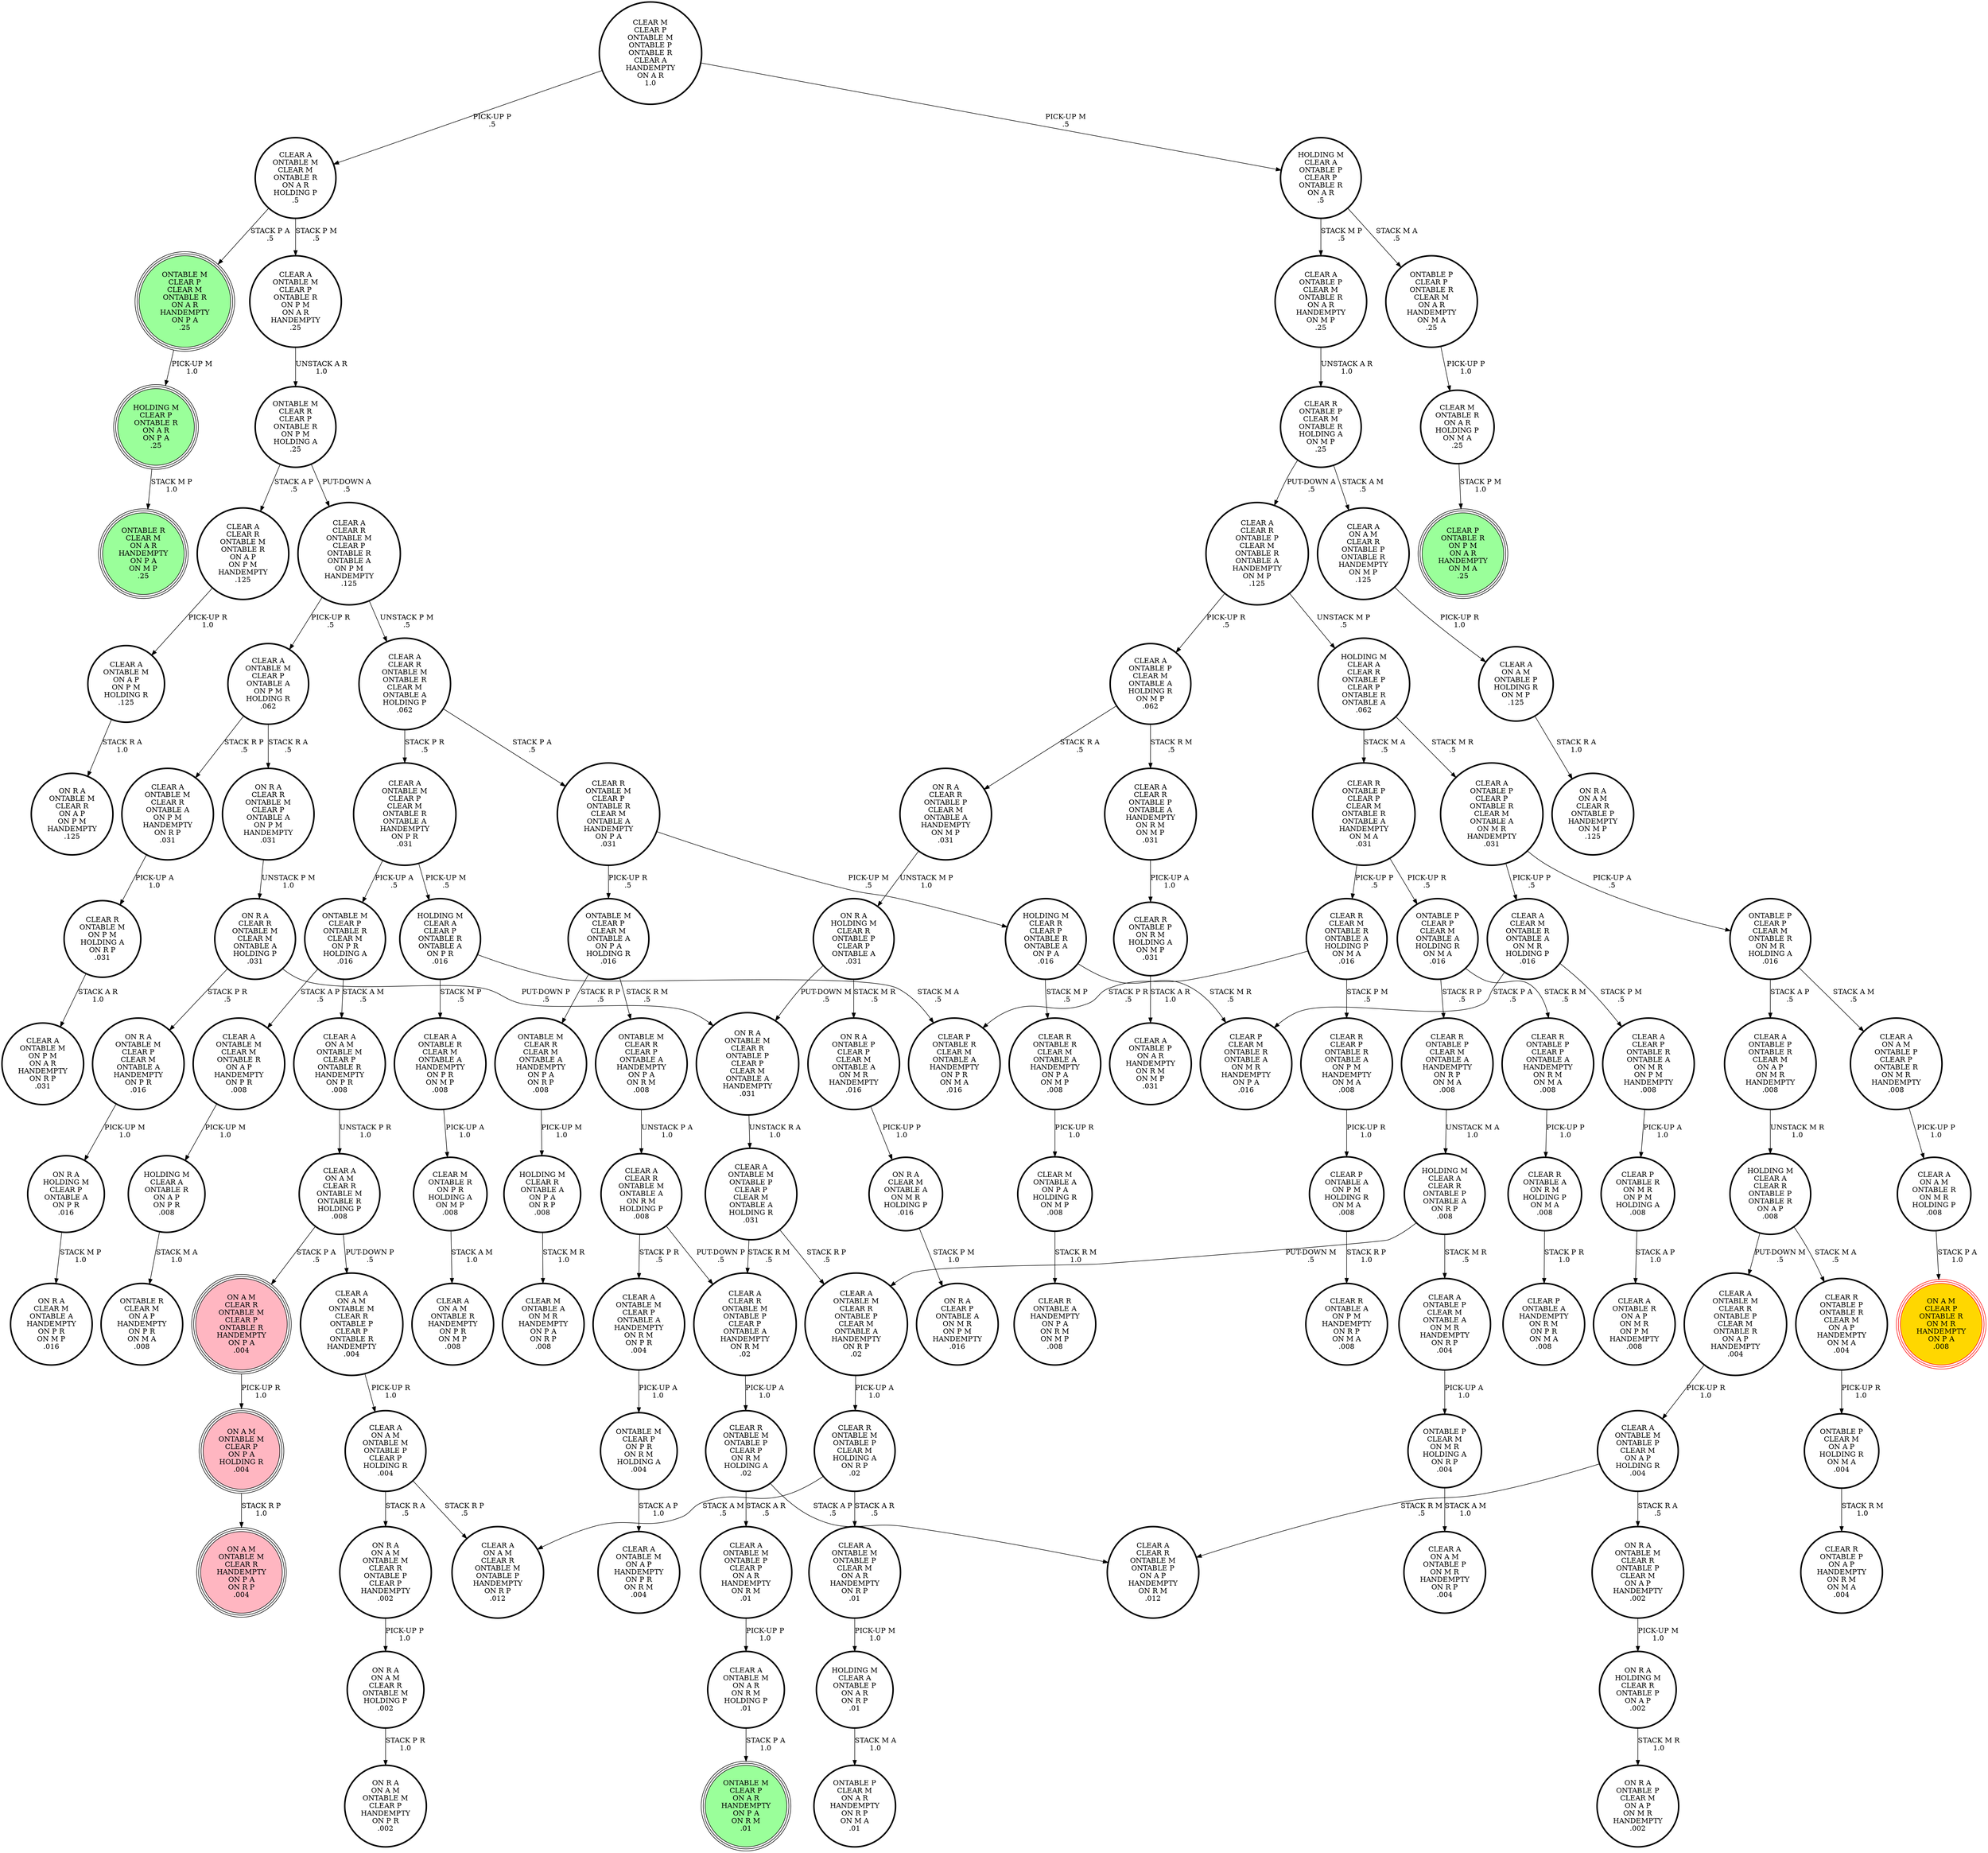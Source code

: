 digraph {
"ON A M\nONTABLE M\nCLEAR P\nON P A\nHOLDING R\n.004\n" -> "ON A M\nONTABLE M\nCLEAR R\nHANDEMPTY\nON P A\nON R P\n.004\n"[label="STACK R P\n1.0\n"];
"HOLDING M\nCLEAR A\nONTABLE R\nON A P\nON P R\n.008\n" -> "ONTABLE R\nCLEAR M\nON A P\nHANDEMPTY\nON P R\nON M A\n.008\n"[label="STACK M A\n1.0\n"];
"CLEAR A\nONTABLE M\nCLEAR R\nONTABLE P\nCLEAR M\nONTABLE R\nON A P\nHANDEMPTY\n.004\n" -> "CLEAR A\nONTABLE M\nONTABLE P\nCLEAR M\nON A P\nHOLDING R\n.004\n"[label="PICK-UP R\n1.0\n"];
"CLEAR A\nCLEAR R\nONTABLE M\nCLEAR P\nONTABLE R\nONTABLE A\nON P M\nHANDEMPTY\n.125\n" -> "CLEAR A\nONTABLE M\nCLEAR P\nONTABLE A\nON P M\nHOLDING R\n.062\n"[label="PICK-UP R\n.5\n"];
"CLEAR A\nCLEAR R\nONTABLE M\nCLEAR P\nONTABLE R\nONTABLE A\nON P M\nHANDEMPTY\n.125\n" -> "CLEAR A\nCLEAR R\nONTABLE M\nONTABLE R\nCLEAR M\nONTABLE A\nHOLDING P\n.062\n"[label="UNSTACK P M\n.5\n"];
"ON R A\nHOLDING M\nCLEAR R\nONTABLE P\nCLEAR P\nONTABLE A\n.031\n" -> "ON R A\nONTABLE P\nCLEAR P\nCLEAR M\nONTABLE A\nON M R\nHANDEMPTY\n.016\n"[label="STACK M R\n.5\n"];
"ON R A\nHOLDING M\nCLEAR R\nONTABLE P\nCLEAR P\nONTABLE A\n.031\n" -> "ON R A\nONTABLE M\nCLEAR R\nONTABLE P\nCLEAR P\nCLEAR M\nONTABLE A\nHANDEMPTY\n.031\n"[label="PUT-DOWN M\n.5\n"];
"ON R A\nONTABLE P\nCLEAR P\nCLEAR M\nONTABLE A\nON M R\nHANDEMPTY\n.016\n" -> "ON R A\nCLEAR M\nONTABLE A\nON M R\nHOLDING P\n.016\n"[label="PICK-UP P\n1.0\n"];
"CLEAR A\nONTABLE P\nCLEAR M\nONTABLE A\nON M R\nHANDEMPTY\nON R P\n.004\n" -> "ONTABLE P\nCLEAR M\nON M R\nHOLDING A\nON R P\n.004\n"[label="PICK-UP A\n1.0\n"];
"CLEAR A\nONTABLE M\nON A P\nON P M\nHOLDING R\n.125\n" -> "ON R A\nONTABLE M\nCLEAR R\nON A P\nON P M\nHANDEMPTY\n.125\n"[label="STACK R A\n1.0\n"];
"ON R A\nONTABLE M\nCLEAR P\nCLEAR M\nONTABLE A\nHANDEMPTY\nON P R\n.016\n" -> "ON R A\nHOLDING M\nCLEAR P\nONTABLE A\nON P R\n.016\n"[label="PICK-UP M\n1.0\n"];
"CLEAR A\nCLEAR R\nONTABLE P\nONTABLE A\nHANDEMPTY\nON R M\nON M P\n.031\n" -> "CLEAR R\nONTABLE P\nON R M\nHOLDING A\nON M P\n.031\n"[label="PICK-UP A\n1.0\n"];
"ONTABLE M\nCLEAR P\nCLEAR M\nONTABLE A\nON P A\nHOLDING R\n.016\n" -> "ONTABLE M\nCLEAR R\nCLEAR M\nONTABLE A\nHANDEMPTY\nON P A\nON R P\n.008\n"[label="STACK R P\n.5\n"];
"ONTABLE M\nCLEAR P\nCLEAR M\nONTABLE A\nON P A\nHOLDING R\n.016\n" -> "ONTABLE M\nCLEAR R\nCLEAR P\nONTABLE A\nHANDEMPTY\nON P A\nON R M\n.008\n"[label="STACK R M\n.5\n"];
"CLEAR A\nCLEAR R\nONTABLE M\nONTABLE R\nON A P\nON P M\nHANDEMPTY\n.125\n" -> "CLEAR A\nONTABLE M\nON A P\nON P M\nHOLDING R\n.125\n"[label="PICK-UP R\n1.0\n"];
"CLEAR A\nONTABLE P\nONTABLE R\nCLEAR M\nON A P\nON M R\nHANDEMPTY\n.008\n" -> "HOLDING M\nCLEAR A\nCLEAR R\nONTABLE P\nONTABLE R\nON A P\n.008\n"[label="UNSTACK M R\n1.0\n"];
"HOLDING M\nCLEAR A\nCLEAR R\nONTABLE P\nONTABLE R\nON A P\n.008\n" -> "CLEAR A\nONTABLE M\nCLEAR R\nONTABLE P\nCLEAR M\nONTABLE R\nON A P\nHANDEMPTY\n.004\n"[label="PUT-DOWN M\n.5\n"];
"HOLDING M\nCLEAR A\nCLEAR R\nONTABLE P\nONTABLE R\nON A P\n.008\n" -> "CLEAR R\nONTABLE P\nONTABLE R\nCLEAR M\nON A P\nHANDEMPTY\nON M A\n.004\n"[label="STACK M A\n.5\n"];
"ON R A\nCLEAR R\nONTABLE M\nCLEAR M\nONTABLE A\nHOLDING P\n.031\n" -> "ON R A\nONTABLE M\nCLEAR R\nONTABLE P\nCLEAR P\nCLEAR M\nONTABLE A\nHANDEMPTY\n.031\n"[label="PUT-DOWN P\n.5\n"];
"ON R A\nCLEAR R\nONTABLE M\nCLEAR M\nONTABLE A\nHOLDING P\n.031\n" -> "ON R A\nONTABLE M\nCLEAR P\nCLEAR M\nONTABLE A\nHANDEMPTY\nON P R\n.016\n"[label="STACK P R\n.5\n"];
"ONTABLE P\nCLEAR M\nON A P\nHOLDING R\nON M A\n.004\n" -> "CLEAR R\nONTABLE P\nON A P\nHANDEMPTY\nON R M\nON M A\n.004\n"[label="STACK R M\n1.0\n"];
"CLEAR A\nONTABLE M\nCLEAR P\nONTABLE A\nON P M\nHOLDING R\n.062\n" -> "CLEAR A\nONTABLE M\nCLEAR R\nONTABLE A\nON P M\nHANDEMPTY\nON R P\n.031\n"[label="STACK R P\n.5\n"];
"CLEAR A\nONTABLE M\nCLEAR P\nONTABLE A\nON P M\nHOLDING R\n.062\n" -> "ON R A\nCLEAR R\nONTABLE M\nCLEAR P\nONTABLE A\nON P M\nHANDEMPTY\n.031\n"[label="STACK R A\n.5\n"];
"HOLDING M\nCLEAR R\nCLEAR P\nONTABLE R\nONTABLE A\nON P A\n.016\n" -> "CLEAR P\nCLEAR M\nONTABLE R\nONTABLE A\nON M R\nHANDEMPTY\nON P A\n.016\n"[label="STACK M R\n.5\n"];
"HOLDING M\nCLEAR R\nCLEAR P\nONTABLE R\nONTABLE A\nON P A\n.016\n" -> "CLEAR R\nONTABLE R\nCLEAR M\nONTABLE A\nHANDEMPTY\nON P A\nON M P\n.008\n"[label="STACK M P\n.5\n"];
"CLEAR A\nONTABLE M\nCLEAR R\nONTABLE P\nCLEAR M\nONTABLE A\nHANDEMPTY\nON R P\n.02\n" -> "CLEAR R\nONTABLE M\nONTABLE P\nCLEAR M\nHOLDING A\nON R P\n.02\n"[label="PICK-UP A\n1.0\n"];
"CLEAR M\nONTABLE R\nON P R\nHOLDING A\nON M P\n.008\n" -> "CLEAR A\nON A M\nONTABLE R\nHANDEMPTY\nON P R\nON M P\n.008\n"[label="STACK A M\n1.0\n"];
"ONTABLE P\nCLEAR P\nCLEAR M\nONTABLE R\nON M R\nHOLDING A\n.016\n" -> "CLEAR A\nON A M\nONTABLE P\nCLEAR P\nONTABLE R\nON M R\nHANDEMPTY\n.008\n"[label="STACK A M\n.5\n"];
"ONTABLE P\nCLEAR P\nCLEAR M\nONTABLE R\nON M R\nHOLDING A\n.016\n" -> "CLEAR A\nONTABLE P\nONTABLE R\nCLEAR M\nON A P\nON M R\nHANDEMPTY\n.008\n"[label="STACK A P\n.5\n"];
"CLEAR A\nCLEAR P\nONTABLE R\nONTABLE A\nON M R\nON P M\nHANDEMPTY\n.008\n" -> "CLEAR P\nONTABLE R\nON M R\nON P M\nHOLDING A\n.008\n"[label="PICK-UP A\n1.0\n"];
"CLEAR M\nONTABLE A\nON P A\nHOLDING R\nON M P\n.008\n" -> "CLEAR R\nONTABLE A\nHANDEMPTY\nON P A\nON R M\nON M P\n.008\n"[label="STACK R M\n1.0\n"];
"CLEAR R\nONTABLE M\nONTABLE P\nCLEAR P\nON R M\nHOLDING A\n.02\n" -> "CLEAR A\nONTABLE M\nONTABLE P\nCLEAR P\nON A R\nHANDEMPTY\nON R M\n.01\n"[label="STACK A R\n.5\n"];
"CLEAR R\nONTABLE M\nONTABLE P\nCLEAR P\nON R M\nHOLDING A\n.02\n" -> "CLEAR A\nCLEAR R\nONTABLE M\nONTABLE P\nON A P\nHANDEMPTY\nON R M\n.012\n"[label="STACK A P\n.5\n"];
"ON R A\nONTABLE M\nCLEAR R\nONTABLE P\nCLEAR P\nCLEAR M\nONTABLE A\nHANDEMPTY\n.031\n" -> "CLEAR A\nONTABLE M\nONTABLE P\nCLEAR P\nCLEAR M\nONTABLE A\nHOLDING R\n.031\n"[label="UNSTACK R A\n1.0\n"];
"ON R A\nCLEAR M\nONTABLE A\nON M R\nHOLDING P\n.016\n" -> "ON R A\nCLEAR P\nONTABLE A\nON M R\nON P M\nHANDEMPTY\n.016\n"[label="STACK P M\n1.0\n"];
"CLEAR A\nONTABLE P\nCLEAR P\nONTABLE R\nCLEAR M\nONTABLE A\nON M R\nHANDEMPTY\n.031\n" -> "ONTABLE P\nCLEAR P\nCLEAR M\nONTABLE R\nON M R\nHOLDING A\n.016\n"[label="PICK-UP A\n.5\n"];
"CLEAR A\nONTABLE P\nCLEAR P\nONTABLE R\nCLEAR M\nONTABLE A\nON M R\nHANDEMPTY\n.031\n" -> "CLEAR A\nCLEAR M\nONTABLE R\nONTABLE A\nON M R\nHOLDING P\n.016\n"[label="PICK-UP P\n.5\n"];
"CLEAR A\nONTABLE M\nCLEAR P\nCLEAR M\nONTABLE R\nONTABLE A\nHANDEMPTY\nON P R\n.031\n" -> "ONTABLE M\nCLEAR P\nONTABLE R\nCLEAR M\nON P R\nHOLDING A\n.016\n"[label="PICK-UP A\n.5\n"];
"CLEAR A\nONTABLE M\nCLEAR P\nCLEAR M\nONTABLE R\nONTABLE A\nHANDEMPTY\nON P R\n.031\n" -> "HOLDING M\nCLEAR A\nCLEAR P\nONTABLE R\nONTABLE A\nON P R\n.016\n"[label="PICK-UP M\n.5\n"];
"HOLDING M\nCLEAR R\nONTABLE A\nON P A\nON R P\n.008\n" -> "CLEAR M\nONTABLE A\nON M R\nHANDEMPTY\nON P A\nON R P\n.008\n"[label="STACK M R\n1.0\n"];
"CLEAR A\nONTABLE M\nONTABLE P\nCLEAR M\nON A R\nHANDEMPTY\nON R P\n.01\n" -> "HOLDING M\nCLEAR A\nONTABLE P\nON A R\nON R P\n.01\n"[label="PICK-UP M\n1.0\n"];
"CLEAR A\nONTABLE M\nONTABLE P\nCLEAR P\nON A R\nHANDEMPTY\nON R M\n.01\n" -> "CLEAR A\nONTABLE M\nON A R\nON R M\nHOLDING P\n.01\n"[label="PICK-UP P\n1.0\n"];
"CLEAR A\nON A M\nCLEAR R\nONTABLE P\nONTABLE R\nHANDEMPTY\nON M P\n.125\n" -> "CLEAR A\nON A M\nONTABLE P\nHOLDING R\nON M P\n.125\n"[label="PICK-UP R\n1.0\n"];
"ONTABLE M\nCLEAR P\nONTABLE R\nCLEAR M\nON P R\nHOLDING A\n.016\n" -> "CLEAR A\nONTABLE M\nCLEAR M\nONTABLE R\nON A P\nHANDEMPTY\nON P R\n.008\n"[label="STACK A P\n.5\n"];
"ONTABLE M\nCLEAR P\nONTABLE R\nCLEAR M\nON P R\nHOLDING A\n.016\n" -> "CLEAR A\nON A M\nONTABLE M\nCLEAR P\nONTABLE R\nHANDEMPTY\nON P R\n.008\n"[label="STACK A M\n.5\n"];
"CLEAR A\nONTABLE P\nCLEAR M\nONTABLE R\nON A R\nHANDEMPTY\nON M P\n.25\n" -> "CLEAR R\nONTABLE P\nCLEAR M\nONTABLE R\nHOLDING A\nON M P\n.25\n"[label="UNSTACK A R\n1.0\n"];
"ON R A\nHOLDING M\nCLEAR R\nONTABLE P\nON A P\n.002\n" -> "ON R A\nONTABLE P\nCLEAR M\nON A P\nON M R\nHANDEMPTY\n.002\n"[label="STACK M R\n1.0\n"];
"CLEAR R\nONTABLE P\nON R M\nHOLDING A\nON M P\n.031\n" -> "CLEAR A\nONTABLE P\nON A R\nHANDEMPTY\nON R M\nON M P\n.031\n"[label="STACK A R\n1.0\n"];
"ONTABLE P\nCLEAR P\nCLEAR M\nONTABLE A\nHOLDING R\nON M A\n.016\n" -> "CLEAR R\nONTABLE P\nCLEAR M\nONTABLE A\nHANDEMPTY\nON R P\nON M A\n.008\n"[label="STACK R P\n.5\n"];
"ONTABLE P\nCLEAR P\nCLEAR M\nONTABLE A\nHOLDING R\nON M A\n.016\n" -> "CLEAR R\nONTABLE P\nCLEAR P\nONTABLE A\nHANDEMPTY\nON R M\nON M A\n.008\n"[label="STACK R M\n.5\n"];
"CLEAR A\nONTABLE M\nCLEAR M\nONTABLE R\nON A P\nHANDEMPTY\nON P R\n.008\n" -> "HOLDING M\nCLEAR A\nONTABLE R\nON A P\nON P R\n.008\n"[label="PICK-UP M\n1.0\n"];
"CLEAR R\nCLEAR P\nONTABLE R\nONTABLE A\nON P M\nHANDEMPTY\nON M A\n.008\n" -> "CLEAR P\nONTABLE A\nON P M\nHOLDING R\nON M A\n.008\n"[label="PICK-UP R\n1.0\n"];
"CLEAR A\nCLEAR M\nONTABLE R\nONTABLE A\nON M R\nHOLDING P\n.016\n" -> "CLEAR P\nCLEAR M\nONTABLE R\nONTABLE A\nON M R\nHANDEMPTY\nON P A\n.016\n"[label="STACK P A\n.5\n"];
"CLEAR A\nCLEAR M\nONTABLE R\nONTABLE A\nON M R\nHOLDING P\n.016\n" -> "CLEAR A\nCLEAR P\nONTABLE R\nONTABLE A\nON M R\nON P M\nHANDEMPTY\n.008\n"[label="STACK P M\n.5\n"];
"ON R A\nCLEAR R\nONTABLE P\nCLEAR M\nONTABLE A\nHANDEMPTY\nON M P\n.031\n" -> "ON R A\nHOLDING M\nCLEAR R\nONTABLE P\nCLEAR P\nONTABLE A\n.031\n"[label="UNSTACK M P\n1.0\n"];
"ONTABLE M\nCLEAR P\nON P R\nON R M\nHOLDING A\n.004\n" -> "CLEAR A\nONTABLE M\nON A P\nHANDEMPTY\nON P R\nON R M\n.004\n"[label="STACK A P\n1.0\n"];
"HOLDING M\nCLEAR A\nONTABLE P\nCLEAR P\nONTABLE R\nON A R\n.5\n" -> "CLEAR A\nONTABLE P\nCLEAR M\nONTABLE R\nON A R\nHANDEMPTY\nON M P\n.25\n"[label="STACK M P\n.5\n"];
"HOLDING M\nCLEAR A\nONTABLE P\nCLEAR P\nONTABLE R\nON A R\n.5\n" -> "ONTABLE P\nCLEAR P\nONTABLE R\nCLEAR M\nON A R\nHANDEMPTY\nON M A\n.25\n"[label="STACK M A\n.5\n"];
"CLEAR A\nONTABLE M\nON A R\nON R M\nHOLDING P\n.01\n" -> "ONTABLE M\nCLEAR P\nON A R\nHANDEMPTY\nON P A\nON R M\n.01\n"[label="STACK P A\n1.0\n"];
"CLEAR A\nON A M\nONTABLE M\nCLEAR P\nONTABLE R\nHANDEMPTY\nON P R\n.008\n" -> "CLEAR A\nON A M\nCLEAR R\nONTABLE M\nONTABLE R\nHOLDING P\n.008\n"[label="UNSTACK P R\n1.0\n"];
"HOLDING M\nCLEAR P\nONTABLE R\nON A R\nON P A\n.25\n" -> "ONTABLE R\nCLEAR M\nON A R\nHANDEMPTY\nON P A\nON M P\n.25\n"[label="STACK M P\n1.0\n"];
"CLEAR A\nCLEAR R\nONTABLE M\nONTABLE R\nCLEAR M\nONTABLE A\nHOLDING P\n.062\n" -> "CLEAR R\nONTABLE M\nCLEAR P\nONTABLE R\nCLEAR M\nONTABLE A\nHANDEMPTY\nON P A\n.031\n"[label="STACK P A\n.5\n"];
"CLEAR A\nCLEAR R\nONTABLE M\nONTABLE R\nCLEAR M\nONTABLE A\nHOLDING P\n.062\n" -> "CLEAR A\nONTABLE M\nCLEAR P\nCLEAR M\nONTABLE R\nONTABLE A\nHANDEMPTY\nON P R\n.031\n"[label="STACK P R\n.5\n"];
"CLEAR R\nONTABLE M\nONTABLE P\nCLEAR M\nHOLDING A\nON R P\n.02\n" -> "CLEAR A\nONTABLE M\nONTABLE P\nCLEAR M\nON A R\nHANDEMPTY\nON R P\n.01\n"[label="STACK A R\n.5\n"];
"CLEAR R\nONTABLE M\nONTABLE P\nCLEAR M\nHOLDING A\nON R P\n.02\n" -> "CLEAR A\nON A M\nCLEAR R\nONTABLE M\nONTABLE P\nHANDEMPTY\nON R P\n.012\n"[label="STACK A M\n.5\n"];
"ONTABLE M\nCLEAR R\nCLEAR P\nONTABLE R\nON P M\nHOLDING A\n.25\n" -> "CLEAR A\nCLEAR R\nONTABLE M\nCLEAR P\nONTABLE R\nONTABLE A\nON P M\nHANDEMPTY\n.125\n"[label="PUT-DOWN A\n.5\n"];
"ONTABLE M\nCLEAR R\nCLEAR P\nONTABLE R\nON P M\nHOLDING A\n.25\n" -> "CLEAR A\nCLEAR R\nONTABLE M\nONTABLE R\nON A P\nON P M\nHANDEMPTY\n.125\n"[label="STACK A P\n.5\n"];
"ONTABLE M\nCLEAR P\nCLEAR M\nONTABLE R\nON A R\nHANDEMPTY\nON P A\n.25\n" -> "HOLDING M\nCLEAR P\nONTABLE R\nON A R\nON P A\n.25\n"[label="PICK-UP M\n1.0\n"];
"ONTABLE M\nCLEAR R\nCLEAR P\nONTABLE A\nHANDEMPTY\nON P A\nON R M\n.008\n" -> "CLEAR A\nCLEAR R\nONTABLE M\nONTABLE A\nON R M\nHOLDING P\n.008\n"[label="UNSTACK P A\n1.0\n"];
"CLEAR A\nON A M\nCLEAR R\nONTABLE M\nONTABLE R\nHOLDING P\n.008\n" -> "ON A M\nCLEAR R\nONTABLE M\nCLEAR P\nONTABLE R\nHANDEMPTY\nON P A\n.004\n"[label="STACK P A\n.5\n"];
"CLEAR A\nON A M\nCLEAR R\nONTABLE M\nONTABLE R\nHOLDING P\n.008\n" -> "CLEAR A\nON A M\nONTABLE M\nCLEAR R\nONTABLE P\nCLEAR P\nONTABLE R\nHANDEMPTY\n.004\n"[label="PUT-DOWN P\n.5\n"];
"ON R A\nHOLDING M\nCLEAR P\nONTABLE A\nON P R\n.016\n" -> "ON R A\nCLEAR M\nONTABLE A\nHANDEMPTY\nON P R\nON M P\n.016\n"[label="STACK M P\n1.0\n"];
"CLEAR A\nONTABLE M\nONTABLE P\nCLEAR P\nCLEAR M\nONTABLE A\nHOLDING R\n.031\n" -> "CLEAR A\nONTABLE M\nCLEAR R\nONTABLE P\nCLEAR M\nONTABLE A\nHANDEMPTY\nON R P\n.02\n"[label="STACK R P\n.5\n"];
"CLEAR A\nONTABLE M\nONTABLE P\nCLEAR P\nCLEAR M\nONTABLE A\nHOLDING R\n.031\n" -> "CLEAR A\nCLEAR R\nONTABLE M\nONTABLE P\nCLEAR P\nONTABLE A\nHANDEMPTY\nON R M\n.02\n"[label="STACK R M\n.5\n"];
"CLEAR A\nONTABLE M\nCLEAR M\nONTABLE R\nON A R\nHOLDING P\n.5\n" -> "ONTABLE M\nCLEAR P\nCLEAR M\nONTABLE R\nON A R\nHANDEMPTY\nON P A\n.25\n"[label="STACK P A\n.5\n"];
"CLEAR A\nONTABLE M\nCLEAR M\nONTABLE R\nON A R\nHOLDING P\n.5\n" -> "CLEAR A\nONTABLE M\nCLEAR P\nONTABLE R\nON P M\nON A R\nHANDEMPTY\n.25\n"[label="STACK P M\n.5\n"];
"ON R A\nONTABLE M\nCLEAR R\nONTABLE P\nCLEAR M\nON A P\nHANDEMPTY\n.002\n" -> "ON R A\nHOLDING M\nCLEAR R\nONTABLE P\nON A P\n.002\n"[label="PICK-UP M\n1.0\n"];
"CLEAR A\nCLEAR R\nONTABLE M\nONTABLE A\nON R M\nHOLDING P\n.008\n" -> "CLEAR A\nONTABLE M\nCLEAR P\nONTABLE A\nHANDEMPTY\nON R M\nON P R\n.004\n"[label="STACK P R\n.5\n"];
"CLEAR A\nCLEAR R\nONTABLE M\nONTABLE A\nON R M\nHOLDING P\n.008\n" -> "CLEAR A\nCLEAR R\nONTABLE M\nONTABLE P\nCLEAR P\nONTABLE A\nHANDEMPTY\nON R M\n.02\n"[label="PUT-DOWN P\n.5\n"];
"CLEAR A\nON A M\nONTABLE P\nHOLDING R\nON M P\n.125\n" -> "ON R A\nON A M\nCLEAR R\nONTABLE P\nHANDEMPTY\nON M P\n.125\n"[label="STACK R A\n1.0\n"];
"CLEAR R\nCLEAR M\nONTABLE R\nONTABLE A\nHOLDING P\nON M A\n.016\n" -> "CLEAR R\nCLEAR P\nONTABLE R\nONTABLE A\nON P M\nHANDEMPTY\nON M A\n.008\n"[label="STACK P M\n.5\n"];
"CLEAR R\nCLEAR M\nONTABLE R\nONTABLE A\nHOLDING P\nON M A\n.016\n" -> "CLEAR P\nONTABLE R\nCLEAR M\nONTABLE A\nHANDEMPTY\nON P R\nON M A\n.016\n"[label="STACK P R\n.5\n"];
"CLEAR R\nONTABLE A\nON R M\nHOLDING P\nON M A\n.008\n" -> "CLEAR P\nONTABLE A\nHANDEMPTY\nON R M\nON P R\nON M A\n.008\n"[label="STACK P R\n1.0\n"];
"ONTABLE P\nCLEAR M\nON M R\nHOLDING A\nON R P\n.004\n" -> "CLEAR A\nON A M\nONTABLE P\nON M R\nHANDEMPTY\nON R P\n.004\n"[label="STACK A M\n1.0\n"];
"HOLDING M\nCLEAR A\nCLEAR P\nONTABLE R\nONTABLE A\nON P R\n.016\n" -> "CLEAR A\nONTABLE R\nCLEAR M\nONTABLE A\nHANDEMPTY\nON P R\nON M P\n.008\n"[label="STACK M P\n.5\n"];
"HOLDING M\nCLEAR A\nCLEAR P\nONTABLE R\nONTABLE A\nON P R\n.016\n" -> "CLEAR P\nONTABLE R\nCLEAR M\nONTABLE A\nHANDEMPTY\nON P R\nON M A\n.016\n"[label="STACK M A\n.5\n"];
"HOLDING M\nCLEAR A\nCLEAR R\nONTABLE P\nONTABLE A\nON R P\n.008\n" -> "CLEAR A\nONTABLE P\nCLEAR M\nONTABLE A\nON M R\nHANDEMPTY\nON R P\n.004\n"[label="STACK M R\n.5\n"];
"HOLDING M\nCLEAR A\nCLEAR R\nONTABLE P\nONTABLE A\nON R P\n.008\n" -> "CLEAR A\nONTABLE M\nCLEAR R\nONTABLE P\nCLEAR M\nONTABLE A\nHANDEMPTY\nON R P\n.02\n"[label="PUT-DOWN M\n.5\n"];
"HOLDING M\nCLEAR A\nCLEAR R\nONTABLE P\nCLEAR P\nONTABLE R\nONTABLE A\n.062\n" -> "CLEAR A\nONTABLE P\nCLEAR P\nONTABLE R\nCLEAR M\nONTABLE A\nON M R\nHANDEMPTY\n.031\n"[label="STACK M R\n.5\n"];
"HOLDING M\nCLEAR A\nCLEAR R\nONTABLE P\nCLEAR P\nONTABLE R\nONTABLE A\n.062\n" -> "CLEAR R\nONTABLE P\nCLEAR P\nCLEAR M\nONTABLE R\nONTABLE A\nHANDEMPTY\nON M A\n.031\n"[label="STACK M A\n.5\n"];
"CLEAR A\nCLEAR R\nONTABLE P\nCLEAR M\nONTABLE R\nONTABLE A\nHANDEMPTY\nON M P\n.125\n" -> "CLEAR A\nONTABLE P\nCLEAR M\nONTABLE A\nHOLDING R\nON M P\n.062\n"[label="PICK-UP R\n.5\n"];
"CLEAR A\nCLEAR R\nONTABLE P\nCLEAR M\nONTABLE R\nONTABLE A\nHANDEMPTY\nON M P\n.125\n" -> "HOLDING M\nCLEAR A\nCLEAR R\nONTABLE P\nCLEAR P\nONTABLE R\nONTABLE A\n.062\n"[label="UNSTACK M P\n.5\n"];
"CLEAR R\nONTABLE P\nCLEAR M\nONTABLE A\nHANDEMPTY\nON R P\nON M A\n.008\n" -> "HOLDING M\nCLEAR A\nCLEAR R\nONTABLE P\nONTABLE A\nON R P\n.008\n"[label="UNSTACK M A\n1.0\n"];
"CLEAR R\nONTABLE P\nONTABLE R\nCLEAR M\nON A P\nHANDEMPTY\nON M A\n.004\n" -> "ONTABLE P\nCLEAR M\nON A P\nHOLDING R\nON M A\n.004\n"[label="PICK-UP R\n1.0\n"];
"CLEAR M\nCLEAR P\nONTABLE M\nONTABLE P\nONTABLE R\nCLEAR A\nHANDEMPTY\nON A R\n1.0\n" -> "CLEAR A\nONTABLE M\nCLEAR M\nONTABLE R\nON A R\nHOLDING P\n.5\n"[label="PICK-UP P\n.5\n"];
"CLEAR M\nCLEAR P\nONTABLE M\nONTABLE P\nONTABLE R\nCLEAR A\nHANDEMPTY\nON A R\n1.0\n" -> "HOLDING M\nCLEAR A\nONTABLE P\nCLEAR P\nONTABLE R\nON A R\n.5\n"[label="PICK-UP M\n.5\n"];
"CLEAR R\nONTABLE R\nCLEAR M\nONTABLE A\nHANDEMPTY\nON P A\nON M P\n.008\n" -> "CLEAR M\nONTABLE A\nON P A\nHOLDING R\nON M P\n.008\n"[label="PICK-UP R\n1.0\n"];
"CLEAR R\nONTABLE M\nCLEAR P\nONTABLE R\nCLEAR M\nONTABLE A\nHANDEMPTY\nON P A\n.031\n" -> "ONTABLE M\nCLEAR P\nCLEAR M\nONTABLE A\nON P A\nHOLDING R\n.016\n"[label="PICK-UP R\n.5\n"];
"CLEAR R\nONTABLE M\nCLEAR P\nONTABLE R\nCLEAR M\nONTABLE A\nHANDEMPTY\nON P A\n.031\n" -> "HOLDING M\nCLEAR R\nCLEAR P\nONTABLE R\nONTABLE A\nON P A\n.016\n"[label="PICK-UP M\n.5\n"];
"CLEAR A\nON A M\nONTABLE R\nON M R\nHOLDING P\n.008\n" -> "ON A M\nCLEAR P\nONTABLE R\nON M R\nHANDEMPTY\nON P A\n.008\n"[label="STACK P A\n1.0\n"];
"HOLDING M\nCLEAR A\nONTABLE P\nON A R\nON R P\n.01\n" -> "ONTABLE P\nCLEAR M\nON A R\nHANDEMPTY\nON R P\nON M A\n.01\n"[label="STACK M A\n1.0\n"];
"ON R A\nON A M\nONTABLE M\nCLEAR R\nONTABLE P\nCLEAR P\nHANDEMPTY\n.002\n" -> "ON R A\nON A M\nCLEAR R\nONTABLE M\nHOLDING P\n.002\n"[label="PICK-UP P\n1.0\n"];
"ON A M\nCLEAR R\nONTABLE M\nCLEAR P\nONTABLE R\nHANDEMPTY\nON P A\n.004\n" -> "ON A M\nONTABLE M\nCLEAR P\nON P A\nHOLDING R\n.004\n"[label="PICK-UP R\n1.0\n"];
"CLEAR P\nONTABLE R\nON M R\nON P M\nHOLDING A\n.008\n" -> "CLEAR A\nONTABLE R\nON A P\nON M R\nON P M\nHANDEMPTY\n.008\n"[label="STACK A P\n1.0\n"];
"CLEAR A\nON A M\nONTABLE M\nCLEAR R\nONTABLE P\nCLEAR P\nONTABLE R\nHANDEMPTY\n.004\n" -> "CLEAR A\nON A M\nONTABLE M\nONTABLE P\nCLEAR P\nHOLDING R\n.004\n"[label="PICK-UP R\n1.0\n"];
"CLEAR P\nONTABLE A\nON P M\nHOLDING R\nON M A\n.008\n" -> "CLEAR R\nONTABLE A\nON P M\nHANDEMPTY\nON R P\nON M A\n.008\n"[label="STACK R P\n1.0\n"];
"CLEAR A\nON A M\nONTABLE M\nONTABLE P\nCLEAR P\nHOLDING R\n.004\n" -> "ON R A\nON A M\nONTABLE M\nCLEAR R\nONTABLE P\nCLEAR P\nHANDEMPTY\n.002\n"[label="STACK R A\n.5\n"];
"CLEAR A\nON A M\nONTABLE M\nONTABLE P\nCLEAR P\nHOLDING R\n.004\n" -> "CLEAR A\nON A M\nCLEAR R\nONTABLE M\nONTABLE P\nHANDEMPTY\nON R P\n.012\n"[label="STACK R P\n.5\n"];
"CLEAR M\nONTABLE R\nON A R\nHOLDING P\nON M A\n.25\n" -> "CLEAR P\nONTABLE R\nON P M\nON A R\nHANDEMPTY\nON M A\n.25\n"[label="STACK P M\n1.0\n"];
"CLEAR A\nONTABLE M\nONTABLE P\nCLEAR M\nON A P\nHOLDING R\n.004\n" -> "ON R A\nONTABLE M\nCLEAR R\nONTABLE P\nCLEAR M\nON A P\nHANDEMPTY\n.002\n"[label="STACK R A\n.5\n"];
"CLEAR A\nONTABLE M\nONTABLE P\nCLEAR M\nON A P\nHOLDING R\n.004\n" -> "CLEAR A\nCLEAR R\nONTABLE M\nONTABLE P\nON A P\nHANDEMPTY\nON R M\n.012\n"[label="STACK R M\n.5\n"];
"CLEAR R\nONTABLE P\nCLEAR M\nONTABLE R\nHOLDING A\nON M P\n.25\n" -> "CLEAR A\nCLEAR R\nONTABLE P\nCLEAR M\nONTABLE R\nONTABLE A\nHANDEMPTY\nON M P\n.125\n"[label="PUT-DOWN A\n.5\n"];
"CLEAR R\nONTABLE P\nCLEAR M\nONTABLE R\nHOLDING A\nON M P\n.25\n" -> "CLEAR A\nON A M\nCLEAR R\nONTABLE P\nONTABLE R\nHANDEMPTY\nON M P\n.125\n"[label="STACK A M\n.5\n"];
"CLEAR A\nONTABLE M\nCLEAR P\nONTABLE R\nON P M\nON A R\nHANDEMPTY\n.25\n" -> "ONTABLE M\nCLEAR R\nCLEAR P\nONTABLE R\nON P M\nHOLDING A\n.25\n"[label="UNSTACK A R\n1.0\n"];
"CLEAR R\nONTABLE M\nON P M\nHOLDING A\nON R P\n.031\n" -> "CLEAR A\nONTABLE M\nON P M\nON A R\nHANDEMPTY\nON R P\n.031\n"[label="STACK A R\n1.0\n"];
"CLEAR R\nONTABLE P\nCLEAR P\nCLEAR M\nONTABLE R\nONTABLE A\nHANDEMPTY\nON M A\n.031\n" -> "CLEAR R\nCLEAR M\nONTABLE R\nONTABLE A\nHOLDING P\nON M A\n.016\n"[label="PICK-UP P\n.5\n"];
"CLEAR R\nONTABLE P\nCLEAR P\nCLEAR M\nONTABLE R\nONTABLE A\nHANDEMPTY\nON M A\n.031\n" -> "ONTABLE P\nCLEAR P\nCLEAR M\nONTABLE A\nHOLDING R\nON M A\n.016\n"[label="PICK-UP R\n.5\n"];
"CLEAR A\nONTABLE M\nCLEAR R\nONTABLE A\nON P M\nHANDEMPTY\nON R P\n.031\n" -> "CLEAR R\nONTABLE M\nON P M\nHOLDING A\nON R P\n.031\n"[label="PICK-UP A\n1.0\n"];
"ON R A\nON A M\nCLEAR R\nONTABLE M\nHOLDING P\n.002\n" -> "ON R A\nON A M\nONTABLE M\nCLEAR P\nHANDEMPTY\nON P R\n.002\n"[label="STACK P R\n1.0\n"];
"ONTABLE M\nCLEAR R\nCLEAR M\nONTABLE A\nHANDEMPTY\nON P A\nON R P\n.008\n" -> "HOLDING M\nCLEAR R\nONTABLE A\nON P A\nON R P\n.008\n"[label="PICK-UP M\n1.0\n"];
"CLEAR A\nONTABLE M\nCLEAR P\nONTABLE A\nHANDEMPTY\nON R M\nON P R\n.004\n" -> "ONTABLE M\nCLEAR P\nON P R\nON R M\nHOLDING A\n.004\n"[label="PICK-UP A\n1.0\n"];
"CLEAR A\nCLEAR R\nONTABLE M\nONTABLE P\nCLEAR P\nONTABLE A\nHANDEMPTY\nON R M\n.02\n" -> "CLEAR R\nONTABLE M\nONTABLE P\nCLEAR P\nON R M\nHOLDING A\n.02\n"[label="PICK-UP A\n1.0\n"];
"ONTABLE P\nCLEAR P\nONTABLE R\nCLEAR M\nON A R\nHANDEMPTY\nON M A\n.25\n" -> "CLEAR M\nONTABLE R\nON A R\nHOLDING P\nON M A\n.25\n"[label="PICK-UP P\n1.0\n"];
"CLEAR A\nONTABLE P\nCLEAR M\nONTABLE A\nHOLDING R\nON M P\n.062\n" -> "ON R A\nCLEAR R\nONTABLE P\nCLEAR M\nONTABLE A\nHANDEMPTY\nON M P\n.031\n"[label="STACK R A\n.5\n"];
"CLEAR A\nONTABLE P\nCLEAR M\nONTABLE A\nHOLDING R\nON M P\n.062\n" -> "CLEAR A\nCLEAR R\nONTABLE P\nONTABLE A\nHANDEMPTY\nON R M\nON M P\n.031\n"[label="STACK R M\n.5\n"];
"CLEAR A\nONTABLE R\nCLEAR M\nONTABLE A\nHANDEMPTY\nON P R\nON M P\n.008\n" -> "CLEAR M\nONTABLE R\nON P R\nHOLDING A\nON M P\n.008\n"[label="PICK-UP A\n1.0\n"];
"CLEAR R\nONTABLE P\nCLEAR P\nONTABLE A\nHANDEMPTY\nON R M\nON M A\n.008\n" -> "CLEAR R\nONTABLE A\nON R M\nHOLDING P\nON M A\n.008\n"[label="PICK-UP P\n1.0\n"];
"ON R A\nCLEAR R\nONTABLE M\nCLEAR P\nONTABLE A\nON P M\nHANDEMPTY\n.031\n" -> "ON R A\nCLEAR R\nONTABLE M\nCLEAR M\nONTABLE A\nHOLDING P\n.031\n"[label="UNSTACK P M\n1.0\n"];
"CLEAR A\nON A M\nONTABLE P\nCLEAR P\nONTABLE R\nON M R\nHANDEMPTY\n.008\n" -> "CLEAR A\nON A M\nONTABLE R\nON M R\nHOLDING P\n.008\n"[label="PICK-UP P\n1.0\n"];
"CLEAR A\nONTABLE M\nON P M\nON A R\nHANDEMPTY\nON R P\n.031\n" [shape=circle, penwidth=3];
"ON R A\nONTABLE M\nCLEAR R\nON A P\nON P M\nHANDEMPTY\n.125\n" [shape=circle, penwidth=3];
"CLEAR P\nCLEAR M\nONTABLE R\nONTABLE A\nON M R\nHANDEMPTY\nON P A\n.016\n" [shape=circle, penwidth=3];
"CLEAR R\nONTABLE A\nHANDEMPTY\nON P A\nON R M\nON M P\n.008\n" [shape=circle, penwidth=3];
"ON R A\nON A M\nCLEAR R\nONTABLE P\nHANDEMPTY\nON M P\n.125\n" [shape=circle, penwidth=3];
"CLEAR A\nCLEAR R\nONTABLE M\nONTABLE P\nON A P\nHANDEMPTY\nON R M\n.012\n" [shape=circle, penwidth=3];
"CLEAR M\nONTABLE A\nON M R\nHANDEMPTY\nON P A\nON R P\n.008\n" [shape=circle, penwidth=3];
"ON R A\nONTABLE P\nCLEAR M\nON A P\nON M R\nHANDEMPTY\n.002\n" [shape=circle, penwidth=3];
"ON R A\nON A M\nONTABLE M\nCLEAR P\nHANDEMPTY\nON P R\n.002\n" [shape=circle, penwidth=3];
"CLEAR A\nONTABLE R\nON A P\nON M R\nON P M\nHANDEMPTY\n.008\n" [shape=circle, penwidth=3];
"ON A M\nCLEAR P\nONTABLE R\nON M R\nHANDEMPTY\nON P A\n.008\n" [shape=circle, style=filled color=red, fillcolor=gold, peripheries=3];
"CLEAR A\nON A M\nONTABLE P\nON M R\nHANDEMPTY\nON R P\n.004\n" [shape=circle, penwidth=3];
"CLEAR A\nONTABLE P\nON A R\nHANDEMPTY\nON R M\nON M P\n.031\n" [shape=circle, penwidth=3];
"CLEAR A\nONTABLE M\nON A P\nHANDEMPTY\nON P R\nON R M\n.004\n" [shape=circle, penwidth=3];
"ON R A\nCLEAR M\nONTABLE A\nHANDEMPTY\nON P R\nON M P\n.016\n" [shape=circle, penwidth=3];
"ONTABLE P\nCLEAR M\nON A R\nHANDEMPTY\nON R P\nON M A\n.01\n" [shape=circle, penwidth=3];
"ON A M\nONTABLE M\nCLEAR R\nHANDEMPTY\nON P A\nON R P\n.004\n" [shape=circle, style=filled, fillcolor=lightpink, peripheries=3];
"CLEAR R\nONTABLE A\nON P M\nHANDEMPTY\nON R P\nON M A\n.008\n" [shape=circle, penwidth=3];
"ONTABLE R\nCLEAR M\nON A P\nHANDEMPTY\nON P R\nON M A\n.008\n" [shape=circle, penwidth=3];
"CLEAR A\nON A M\nCLEAR R\nONTABLE M\nONTABLE P\nHANDEMPTY\nON R P\n.012\n" [shape=circle, penwidth=3];
"CLEAR P\nONTABLE R\nON P M\nON A R\nHANDEMPTY\nON M A\n.25\n" [shape=circle, style=filled, fillcolor=palegreen1, peripheries=3];
"ONTABLE R\nCLEAR M\nON A R\nHANDEMPTY\nON P A\nON M P\n.25\n" [shape=circle, style=filled, fillcolor=palegreen1, peripheries=3];
"CLEAR R\nONTABLE P\nON A P\nHANDEMPTY\nON R M\nON M A\n.004\n" [shape=circle, penwidth=3];
"ON R A\nCLEAR P\nONTABLE A\nON M R\nON P M\nHANDEMPTY\n.016\n" [shape=circle, penwidth=3];
"CLEAR P\nONTABLE A\nHANDEMPTY\nON R M\nON P R\nON M A\n.008\n" [shape=circle, penwidth=3];
"ONTABLE M\nCLEAR P\nON A R\nHANDEMPTY\nON P A\nON R M\n.01\n" [shape=circle, style=filled, fillcolor=palegreen1, peripheries=3];
"CLEAR A\nON A M\nONTABLE R\nHANDEMPTY\nON P R\nON M P\n.008\n" [shape=circle, penwidth=3];
"CLEAR P\nONTABLE R\nCLEAR M\nONTABLE A\nHANDEMPTY\nON P R\nON M A\n.016\n" [shape=circle, penwidth=3];
"HOLDING M\nCLEAR A\nCLEAR R\nONTABLE P\nCLEAR P\nONTABLE R\nONTABLE A\n.062\n" [shape=circle, penwidth=3];
"CLEAR A\nONTABLE M\nONTABLE P\nCLEAR P\nCLEAR M\nONTABLE A\nHOLDING R\n.031\n" [shape=circle, penwidth=3];
"CLEAR A\nON A M\nCLEAR R\nONTABLE P\nONTABLE R\nHANDEMPTY\nON M P\n.125\n" [shape=circle, penwidth=3];
"CLEAR A\nONTABLE M\nON A P\nON P M\nHOLDING R\n.125\n" [shape=circle, penwidth=3];
"CLEAR A\nONTABLE M\nCLEAR P\nONTABLE A\nHANDEMPTY\nON R M\nON P R\n.004\n" [shape=circle, penwidth=3];
"CLEAR A\nONTABLE P\nONTABLE R\nCLEAR M\nON A P\nON M R\nHANDEMPTY\n.008\n" [shape=circle, penwidth=3];
"ON R A\nHOLDING M\nCLEAR R\nONTABLE P\nCLEAR P\nONTABLE A\n.031\n" [shape=circle, penwidth=3];
"HOLDING M\nCLEAR P\nONTABLE R\nON A R\nON P A\n.25\n" [shape=circle, style=filled, fillcolor=palegreen1, peripheries=3];
"CLEAR A\nONTABLE M\nON P M\nON A R\nHANDEMPTY\nON R P\n.031\n" [shape=circle, penwidth=3];
"ONTABLE P\nCLEAR P\nCLEAR M\nONTABLE A\nHOLDING R\nON M A\n.016\n" [shape=circle, penwidth=3];
"CLEAR A\nONTABLE M\nCLEAR R\nONTABLE P\nCLEAR M\nONTABLE R\nON A P\nHANDEMPTY\n.004\n" [shape=circle, penwidth=3];
"CLEAR R\nONTABLE M\nCLEAR P\nONTABLE R\nCLEAR M\nONTABLE A\nHANDEMPTY\nON P A\n.031\n" [shape=circle, penwidth=3];
"CLEAR R\nONTABLE P\nCLEAR P\nCLEAR M\nONTABLE R\nONTABLE A\nHANDEMPTY\nON M A\n.031\n" [shape=circle, penwidth=3];
"HOLDING M\nCLEAR A\nONTABLE R\nON A P\nON P R\n.008\n" [shape=circle, penwidth=3];
"ONTABLE M\nCLEAR P\nONTABLE R\nCLEAR M\nON P R\nHOLDING A\n.016\n" [shape=circle, penwidth=3];
"ON R A\nCLEAR M\nONTABLE A\nON M R\nHOLDING P\n.016\n" [shape=circle, penwidth=3];
"CLEAR A\nONTABLE M\nONTABLE P\nCLEAR M\nON A P\nHOLDING R\n.004\n" [shape=circle, penwidth=3];
"ON R A\nONTABLE M\nCLEAR R\nON A P\nON P M\nHANDEMPTY\n.125\n" [shape=circle, penwidth=3];
"CLEAR A\nONTABLE M\nCLEAR M\nONTABLE R\nON A R\nHOLDING P\n.5\n" [shape=circle, penwidth=3];
"ON R A\nONTABLE M\nCLEAR R\nONTABLE P\nCLEAR M\nON A P\nHANDEMPTY\n.002\n" [shape=circle, penwidth=3];
"CLEAR P\nCLEAR M\nONTABLE R\nONTABLE A\nON M R\nHANDEMPTY\nON P A\n.016\n" [shape=circle, penwidth=3];
"CLEAR P\nONTABLE A\nON P M\nHOLDING R\nON M A\n.008\n" [shape=circle, penwidth=3];
"CLEAR R\nONTABLE A\nHANDEMPTY\nON P A\nON R M\nON M P\n.008\n" [shape=circle, penwidth=3];
"ON R A\nON A M\nCLEAR R\nONTABLE P\nHANDEMPTY\nON M P\n.125\n" [shape=circle, penwidth=3];
"CLEAR A\nONTABLE M\nCLEAR R\nONTABLE P\nCLEAR M\nONTABLE A\nHANDEMPTY\nON R P\n.02\n" [shape=circle, penwidth=3];
"CLEAR A\nCLEAR P\nONTABLE R\nONTABLE A\nON M R\nON P M\nHANDEMPTY\n.008\n" [shape=circle, penwidth=3];
"HOLDING M\nCLEAR A\nCLEAR P\nONTABLE R\nONTABLE A\nON P R\n.016\n" [shape=circle, penwidth=3];
"HOLDING M\nCLEAR A\nONTABLE P\nCLEAR P\nONTABLE R\nON A R\n.5\n" [shape=circle, penwidth=3];
"ON R A\nHOLDING M\nCLEAR R\nONTABLE P\nON A P\n.002\n" [shape=circle, penwidth=3];
"CLEAR A\nCLEAR R\nONTABLE M\nONTABLE P\nON A P\nHANDEMPTY\nON R M\n.012\n" [shape=circle, penwidth=3];
"CLEAR R\nCLEAR P\nONTABLE R\nONTABLE A\nON P M\nHANDEMPTY\nON M A\n.008\n" [shape=circle, penwidth=3];
"ONTABLE M\nCLEAR P\nON P R\nON R M\nHOLDING A\n.004\n" [shape=circle, penwidth=3];
"CLEAR M\nONTABLE A\nON M R\nHANDEMPTY\nON P A\nON R P\n.008\n" [shape=circle, penwidth=3];
"ON R A\nCLEAR R\nONTABLE M\nCLEAR M\nONTABLE A\nHOLDING P\n.031\n" [shape=circle, penwidth=3];
"ON R A\nONTABLE P\nCLEAR M\nON A P\nON M R\nHANDEMPTY\n.002\n" [shape=circle, penwidth=3];
"HOLDING M\nCLEAR A\nCLEAR R\nONTABLE P\nONTABLE R\nON A P\n.008\n" [shape=circle, penwidth=3];
"ONTABLE M\nCLEAR P\nCLEAR M\nONTABLE R\nON A R\nHANDEMPTY\nON P A\n.25\n" [shape=circle, style=filled, fillcolor=palegreen1, peripheries=3];
"ON R A\nON A M\nONTABLE M\nCLEAR P\nHANDEMPTY\nON P R\n.002\n" [shape=circle, penwidth=3];
"CLEAR R\nONTABLE A\nON R M\nHOLDING P\nON M A\n.008\n" [shape=circle, penwidth=3];
"ONTABLE P\nCLEAR M\nON A P\nHOLDING R\nON M A\n.004\n" [shape=circle, penwidth=3];
"CLEAR M\nONTABLE R\nON A R\nHOLDING P\nON M A\n.25\n" [shape=circle, penwidth=3];
"HOLDING M\nCLEAR A\nCLEAR R\nONTABLE P\nONTABLE A\nON R P\n.008\n" [shape=circle, penwidth=3];
"ON R A\nONTABLE M\nCLEAR R\nONTABLE P\nCLEAR P\nCLEAR M\nONTABLE A\nHANDEMPTY\n.031\n" [shape=circle, penwidth=3];
"CLEAR A\nCLEAR R\nONTABLE M\nONTABLE R\nON A P\nON P M\nHANDEMPTY\n.125\n" [shape=circle, penwidth=3];
"CLEAR A\nONTABLE R\nON A P\nON M R\nON P M\nHANDEMPTY\n.008\n" [shape=circle, penwidth=3];
"CLEAR A\nON A M\nONTABLE P\nCLEAR P\nONTABLE R\nON M R\nHANDEMPTY\n.008\n" [shape=circle, penwidth=3];
"CLEAR R\nONTABLE P\nCLEAR M\nONTABLE A\nHANDEMPTY\nON R P\nON M A\n.008\n" [shape=circle, penwidth=3];
"CLEAR A\nONTABLE M\nCLEAR P\nONTABLE R\nON P M\nON A R\nHANDEMPTY\n.25\n" [shape=circle, penwidth=3];
"ONTABLE M\nCLEAR P\nCLEAR M\nONTABLE A\nON P A\nHOLDING R\n.016\n" [shape=circle, penwidth=3];
"CLEAR R\nONTABLE P\nCLEAR P\nONTABLE A\nHANDEMPTY\nON R M\nON M A\n.008\n" [shape=circle, penwidth=3];
"ON A M\nCLEAR P\nONTABLE R\nON M R\nHANDEMPTY\nON P A\n.008\n" [shape=circle, style=filled color=red, fillcolor=gold, peripheries=3];
"HOLDING M\nCLEAR R\nCLEAR P\nONTABLE R\nONTABLE A\nON P A\n.016\n" [shape=circle, penwidth=3];
"CLEAR A\nONTABLE P\nCLEAR M\nONTABLE A\nON M R\nHANDEMPTY\nON R P\n.004\n" [shape=circle, penwidth=3];
"CLEAR A\nON A M\nONTABLE P\nON M R\nHANDEMPTY\nON R P\n.004\n" [shape=circle, penwidth=3];
"CLEAR R\nONTABLE M\nON P M\nHOLDING A\nON R P\n.031\n" [shape=circle, penwidth=3];
"CLEAR R\nONTABLE P\nONTABLE R\nCLEAR M\nON A P\nHANDEMPTY\nON M A\n.004\n" [shape=circle, penwidth=3];
"CLEAR A\nONTABLE M\nCLEAR P\nCLEAR M\nONTABLE R\nONTABLE A\nHANDEMPTY\nON P R\n.031\n" [shape=circle, penwidth=3];
"CLEAR M\nONTABLE R\nON P R\nHOLDING A\nON M P\n.008\n" [shape=circle, penwidth=3];
"CLEAR A\nON A M\nONTABLE M\nCLEAR P\nONTABLE R\nHANDEMPTY\nON P R\n.008\n" [shape=circle, penwidth=3];
"HOLDING M\nCLEAR R\nONTABLE A\nON P A\nON R P\n.008\n" [shape=circle, penwidth=3];
"ONTABLE P\nCLEAR P\nONTABLE R\nCLEAR M\nON A R\nHANDEMPTY\nON M A\n.25\n" [shape=circle, penwidth=3];
"CLEAR A\nON A M\nONTABLE M\nCLEAR R\nONTABLE P\nCLEAR P\nONTABLE R\nHANDEMPTY\n.004\n" [shape=circle, penwidth=3];
"CLEAR A\nONTABLE P\nON A R\nHANDEMPTY\nON R M\nON M P\n.031\n" [shape=circle, penwidth=3];
"ONTABLE M\nCLEAR R\nCLEAR M\nONTABLE A\nHANDEMPTY\nON P A\nON R P\n.008\n" [shape=circle, penwidth=3];
"ONTABLE M\nCLEAR R\nCLEAR P\nONTABLE A\nHANDEMPTY\nON P A\nON R M\n.008\n" [shape=circle, penwidth=3];
"CLEAR A\nONTABLE M\nON A P\nHANDEMPTY\nON P R\nON R M\n.004\n" [shape=circle, penwidth=3];
"CLEAR A\nCLEAR R\nONTABLE M\nCLEAR P\nONTABLE R\nONTABLE A\nON P M\nHANDEMPTY\n.125\n" [shape=circle, penwidth=3];
"CLEAR A\nONTABLE M\nONTABLE P\nCLEAR M\nON A R\nHANDEMPTY\nON R P\n.01\n" [shape=circle, penwidth=3];
"CLEAR A\nONTABLE R\nCLEAR M\nONTABLE A\nHANDEMPTY\nON P R\nON M P\n.008\n" [shape=circle, penwidth=3];
"CLEAR A\nON A M\nCLEAR R\nONTABLE M\nONTABLE R\nHOLDING P\n.008\n" [shape=circle, penwidth=3];
"ON R A\nCLEAR R\nONTABLE M\nCLEAR P\nONTABLE A\nON P M\nHANDEMPTY\n.031\n" [shape=circle, penwidth=3];
"CLEAR A\nON A M\nONTABLE M\nONTABLE P\nCLEAR P\nHOLDING R\n.004\n" [shape=circle, penwidth=3];
"CLEAR A\nON A M\nONTABLE P\nHOLDING R\nON M P\n.125\n" [shape=circle, penwidth=3];
"ON R A\nCLEAR M\nONTABLE A\nHANDEMPTY\nON P R\nON M P\n.016\n" [shape=circle, penwidth=3];
"ONTABLE P\nCLEAR M\nON A R\nHANDEMPTY\nON R P\nON M A\n.01\n" [shape=circle, penwidth=3];
"ON A M\nONTABLE M\nCLEAR P\nON P A\nHOLDING R\n.004\n" [shape=circle, style=filled, fillcolor=lightpink, peripheries=3];
"CLEAR R\nONTABLE M\nONTABLE P\nCLEAR P\nON R M\nHOLDING A\n.02\n" [shape=circle, penwidth=3];
"ON A M\nONTABLE M\nCLEAR R\nHANDEMPTY\nON P A\nON R P\n.004\n" [shape=circle, style=filled, fillcolor=lightpink, peripheries=3];
"CLEAR P\nONTABLE R\nON M R\nON P M\nHOLDING A\n.008\n" [shape=circle, penwidth=3];
"CLEAR M\nONTABLE A\nON P A\nHOLDING R\nON M P\n.008\n" [shape=circle, penwidth=3];
"CLEAR R\nONTABLE A\nON P M\nHANDEMPTY\nON R P\nON M A\n.008\n" [shape=circle, penwidth=3];
"CLEAR A\nONTABLE M\nCLEAR P\nONTABLE A\nON P M\nHOLDING R\n.062\n" [shape=circle, penwidth=3];
"CLEAR A\nONTABLE M\nON A R\nON R M\nHOLDING P\n.01\n" [shape=circle, penwidth=3];
"CLEAR M\nCLEAR P\nONTABLE M\nONTABLE P\nONTABLE R\nCLEAR A\nHANDEMPTY\nON A R\n1.0\n" [shape=circle, penwidth=3];
"CLEAR R\nONTABLE R\nCLEAR M\nONTABLE A\nHANDEMPTY\nON P A\nON M P\n.008\n" [shape=circle, penwidth=3];
"ONTABLE M\nCLEAR R\nCLEAR P\nONTABLE R\nON P M\nHOLDING A\n.25\n" [shape=circle, penwidth=3];
"ONTABLE P\nCLEAR P\nCLEAR M\nONTABLE R\nON M R\nHOLDING A\n.016\n" [shape=circle, penwidth=3];
"CLEAR A\nCLEAR R\nONTABLE M\nONTABLE R\nCLEAR M\nONTABLE A\nHOLDING P\n.062\n" [shape=circle, penwidth=3];
"CLEAR A\nONTABLE P\nCLEAR M\nONTABLE A\nHOLDING R\nON M P\n.062\n" [shape=circle, penwidth=3];
"CLEAR R\nONTABLE P\nCLEAR M\nONTABLE R\nHOLDING A\nON M P\n.25\n" [shape=circle, penwidth=3];
"CLEAR A\nCLEAR M\nONTABLE R\nONTABLE A\nON M R\nHOLDING P\n.016\n" [shape=circle, penwidth=3];
"CLEAR A\nCLEAR R\nONTABLE P\nONTABLE A\nHANDEMPTY\nON R M\nON M P\n.031\n" [shape=circle, penwidth=3];
"ONTABLE R\nCLEAR M\nON A P\nHANDEMPTY\nON P R\nON M A\n.008\n" [shape=circle, penwidth=3];
"ON A M\nCLEAR R\nONTABLE M\nCLEAR P\nONTABLE R\nHANDEMPTY\nON P A\n.004\n" [shape=circle, style=filled, fillcolor=lightpink, peripheries=3];
"ON R A\nON A M\nCLEAR R\nONTABLE M\nHOLDING P\n.002\n" [shape=circle, penwidth=3];
"CLEAR A\nONTABLE M\nONTABLE P\nCLEAR P\nON A R\nHANDEMPTY\nON R M\n.01\n" [shape=circle, penwidth=3];
"ON R A\nCLEAR R\nONTABLE P\nCLEAR M\nONTABLE A\nHANDEMPTY\nON M P\n.031\n" [shape=circle, penwidth=3];
"ON R A\nONTABLE P\nCLEAR P\nCLEAR M\nONTABLE A\nON M R\nHANDEMPTY\n.016\n" [shape=circle, penwidth=3];
"CLEAR A\nON A M\nCLEAR R\nONTABLE M\nONTABLE P\nHANDEMPTY\nON R P\n.012\n" [shape=circle, penwidth=3];
"CLEAR A\nCLEAR R\nONTABLE M\nONTABLE A\nON R M\nHOLDING P\n.008\n" [shape=circle, penwidth=3];
"CLEAR P\nONTABLE R\nON P M\nON A R\nHANDEMPTY\nON M A\n.25\n" [shape=circle, style=filled, fillcolor=palegreen1, peripheries=3];
"CLEAR R\nONTABLE P\nON R M\nHOLDING A\nON M P\n.031\n" [shape=circle, penwidth=3];
"ONTABLE R\nCLEAR M\nON A R\nHANDEMPTY\nON P A\nON M P\n.25\n" [shape=circle, style=filled, fillcolor=palegreen1, peripheries=3];
"CLEAR A\nONTABLE P\nCLEAR M\nONTABLE R\nON A R\nHANDEMPTY\nON M P\n.25\n" [shape=circle, penwidth=3];
"CLEAR A\nCLEAR R\nONTABLE M\nONTABLE P\nCLEAR P\nONTABLE A\nHANDEMPTY\nON R M\n.02\n" [shape=circle, penwidth=3];
"CLEAR R\nONTABLE P\nON A P\nHANDEMPTY\nON R M\nON M A\n.004\n" [shape=circle, penwidth=3];
"ON R A\nHOLDING M\nCLEAR P\nONTABLE A\nON P R\n.016\n" [shape=circle, penwidth=3];
"ON R A\nON A M\nONTABLE M\nCLEAR R\nONTABLE P\nCLEAR P\nHANDEMPTY\n.002\n" [shape=circle, penwidth=3];
"ON R A\nCLEAR P\nONTABLE A\nON M R\nON P M\nHANDEMPTY\n.016\n" [shape=circle, penwidth=3];
"CLEAR P\nONTABLE A\nHANDEMPTY\nON R M\nON P R\nON M A\n.008\n" [shape=circle, penwidth=3];
"CLEAR A\nONTABLE M\nCLEAR M\nONTABLE R\nON A P\nHANDEMPTY\nON P R\n.008\n" [shape=circle, penwidth=3];
"CLEAR A\nONTABLE P\nCLEAR P\nONTABLE R\nCLEAR M\nONTABLE A\nON M R\nHANDEMPTY\n.031\n" [shape=circle, penwidth=3];
"ONTABLE P\nCLEAR M\nON M R\nHOLDING A\nON R P\n.004\n" [shape=circle, penwidth=3];
"CLEAR A\nCLEAR R\nONTABLE P\nCLEAR M\nONTABLE R\nONTABLE A\nHANDEMPTY\nON M P\n.125\n" [shape=circle, penwidth=3];
"CLEAR R\nCLEAR M\nONTABLE R\nONTABLE A\nHOLDING P\nON M A\n.016\n" [shape=circle, penwidth=3];
"HOLDING M\nCLEAR A\nONTABLE P\nON A R\nON R P\n.01\n" [shape=circle, penwidth=3];
"CLEAR A\nON A M\nONTABLE R\nON M R\nHOLDING P\n.008\n" [shape=circle, penwidth=3];
"CLEAR A\nONTABLE M\nCLEAR R\nONTABLE A\nON P M\nHANDEMPTY\nON R P\n.031\n" [shape=circle, penwidth=3];
"ONTABLE M\nCLEAR P\nON A R\nHANDEMPTY\nON P A\nON R M\n.01\n" [shape=circle, style=filled, fillcolor=palegreen1, peripheries=3];
"ON R A\nONTABLE M\nCLEAR P\nCLEAR M\nONTABLE A\nHANDEMPTY\nON P R\n.016\n" [shape=circle, penwidth=3];
"CLEAR R\nONTABLE M\nONTABLE P\nCLEAR M\nHOLDING A\nON R P\n.02\n" [shape=circle, penwidth=3];
"CLEAR A\nON A M\nONTABLE R\nHANDEMPTY\nON P R\nON M P\n.008\n" [shape=circle, penwidth=3];
"CLEAR P\nONTABLE R\nCLEAR M\nONTABLE A\nHANDEMPTY\nON P R\nON M A\n.016\n" [shape=circle, penwidth=3];
}
